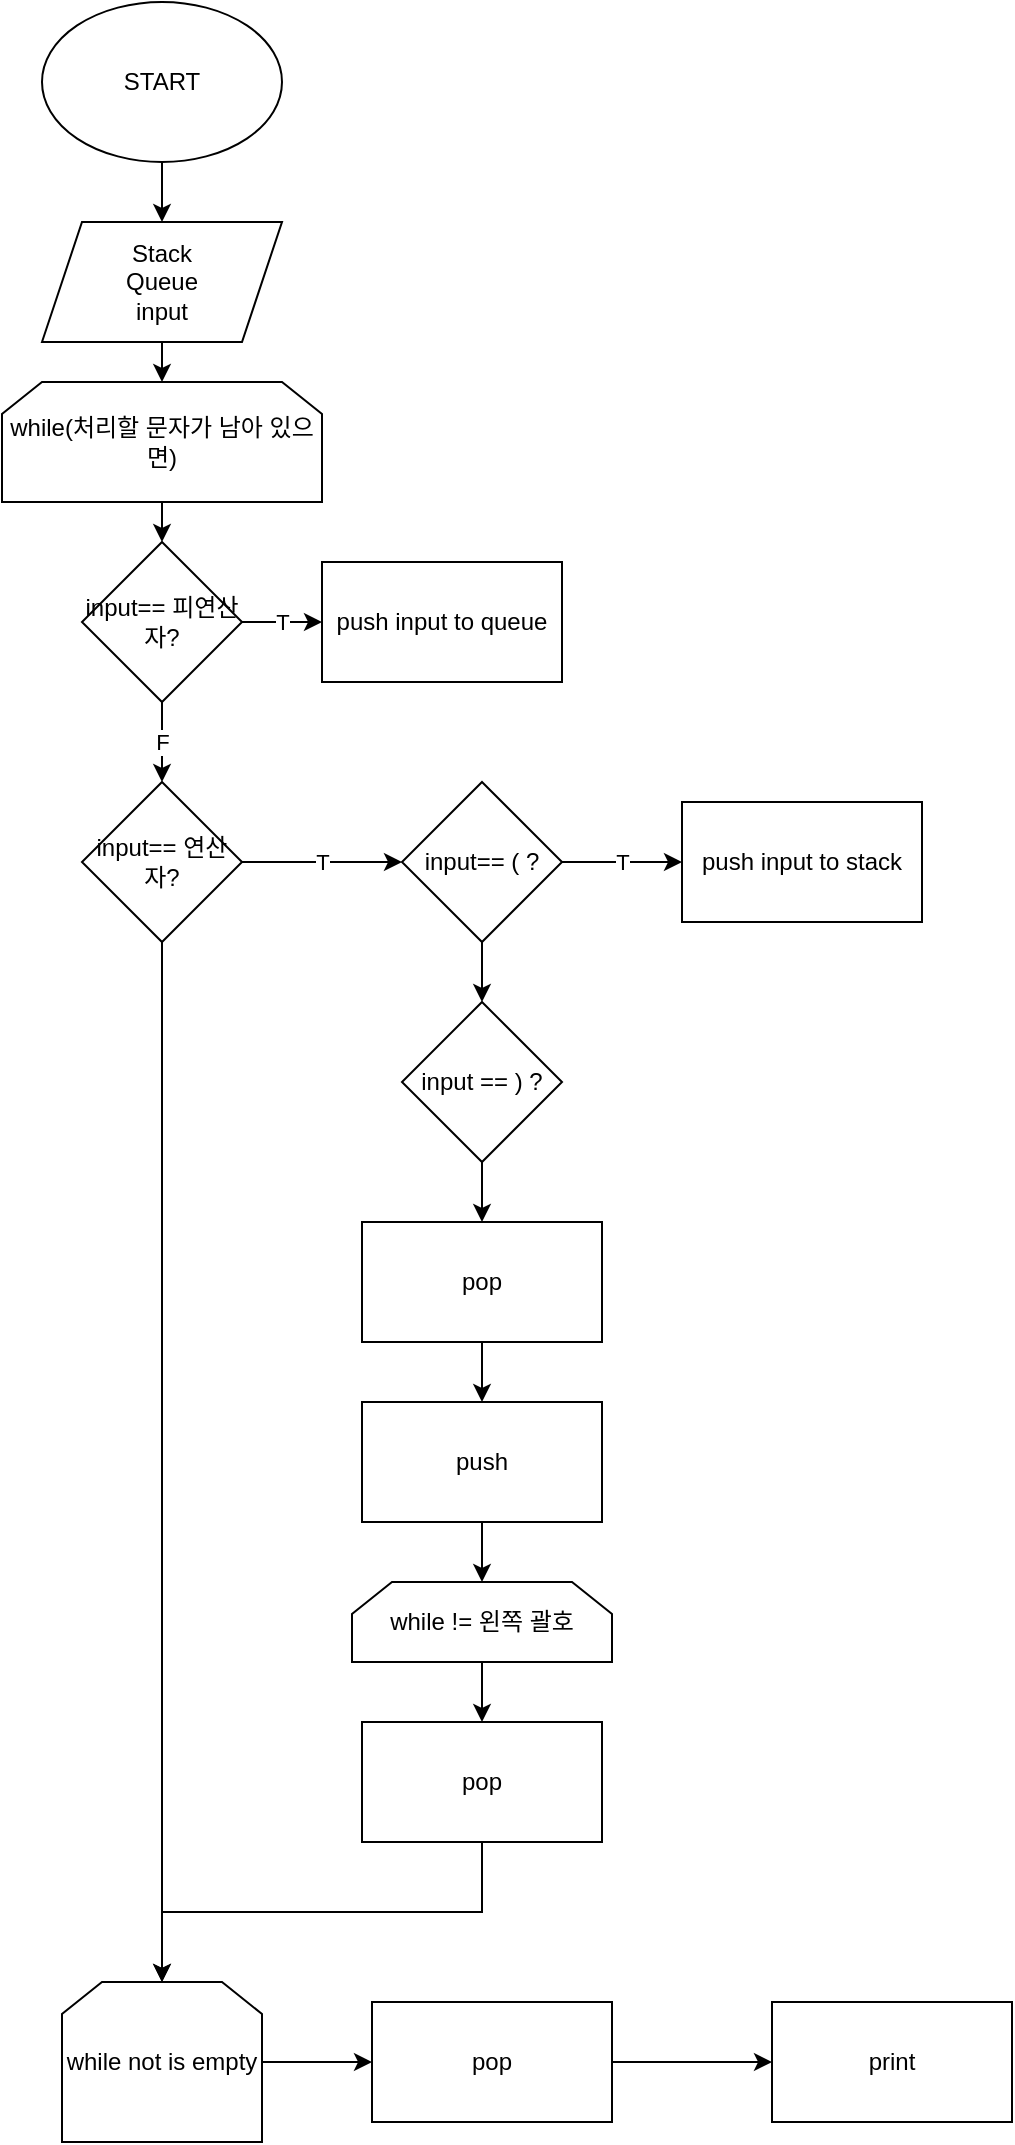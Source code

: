 <mxfile version="19.0.1" type="github">
  <diagram id="C5RBs43oDa-KdzZeNtuy" name="Page-1">
    <mxGraphModel dx="462" dy="913" grid="1" gridSize="10" guides="1" tooltips="1" connect="1" arrows="1" fold="1" page="1" pageScale="1" pageWidth="827" pageHeight="1169" math="0" shadow="0">
      <root>
        <mxCell id="WIyWlLk6GJQsqaUBKTNV-0" />
        <mxCell id="WIyWlLk6GJQsqaUBKTNV-1" parent="WIyWlLk6GJQsqaUBKTNV-0" />
        <mxCell id="Uif93kyi4HqsiEAqUYy--2" style="edgeStyle=orthogonalEdgeStyle;rounded=0;orthogonalLoop=1;jettySize=auto;html=1;exitX=0.5;exitY=1;exitDx=0;exitDy=0;entryX=0.5;entryY=0;entryDx=0;entryDy=0;" edge="1" parent="WIyWlLk6GJQsqaUBKTNV-1" source="Uif93kyi4HqsiEAqUYy--0" target="Uif93kyi4HqsiEAqUYy--1">
          <mxGeometry relative="1" as="geometry" />
        </mxCell>
        <mxCell id="Uif93kyi4HqsiEAqUYy--0" value="START" style="ellipse;whiteSpace=wrap;html=1;" vertex="1" parent="WIyWlLk6GJQsqaUBKTNV-1">
          <mxGeometry x="70" y="30" width="120" height="80" as="geometry" />
        </mxCell>
        <mxCell id="Uif93kyi4HqsiEAqUYy--3" style="edgeStyle=orthogonalEdgeStyle;rounded=0;orthogonalLoop=1;jettySize=auto;html=1;exitX=0.5;exitY=1;exitDx=0;exitDy=0;entryX=0.5;entryY=0;entryDx=0;entryDy=0;" edge="1" parent="WIyWlLk6GJQsqaUBKTNV-1" source="Uif93kyi4HqsiEAqUYy--1" target="Uif93kyi4HqsiEAqUYy--4">
          <mxGeometry relative="1" as="geometry">
            <mxPoint x="130" y="230" as="targetPoint" />
          </mxGeometry>
        </mxCell>
        <mxCell id="Uif93kyi4HqsiEAqUYy--1" value="Stack&lt;br&gt;Queue&lt;br&gt;input" style="shape=parallelogram;perimeter=parallelogramPerimeter;whiteSpace=wrap;html=1;fixedSize=1;" vertex="1" parent="WIyWlLk6GJQsqaUBKTNV-1">
          <mxGeometry x="70" y="140" width="120" height="60" as="geometry" />
        </mxCell>
        <mxCell id="Uif93kyi4HqsiEAqUYy--8" style="edgeStyle=orthogonalEdgeStyle;rounded=0;orthogonalLoop=1;jettySize=auto;html=1;exitX=0.5;exitY=1;exitDx=0;exitDy=0;entryX=0.5;entryY=0;entryDx=0;entryDy=0;" edge="1" parent="WIyWlLk6GJQsqaUBKTNV-1" source="Uif93kyi4HqsiEAqUYy--4" target="Uif93kyi4HqsiEAqUYy--5">
          <mxGeometry relative="1" as="geometry" />
        </mxCell>
        <mxCell id="Uif93kyi4HqsiEAqUYy--4" value="while(처리할 문자가 남아 있으면)" style="shape=loopLimit;whiteSpace=wrap;html=1;" vertex="1" parent="WIyWlLk6GJQsqaUBKTNV-1">
          <mxGeometry x="50" y="220" width="160" height="60" as="geometry" />
        </mxCell>
        <mxCell id="Uif93kyi4HqsiEAqUYy--6" value="T" style="edgeStyle=orthogonalEdgeStyle;rounded=0;orthogonalLoop=1;jettySize=auto;html=1;exitX=1;exitY=0.5;exitDx=0;exitDy=0;entryX=0;entryY=0.5;entryDx=0;entryDy=0;" edge="1" parent="WIyWlLk6GJQsqaUBKTNV-1" source="Uif93kyi4HqsiEAqUYy--5" target="Uif93kyi4HqsiEAqUYy--7">
          <mxGeometry relative="1" as="geometry">
            <mxPoint x="220" y="340" as="targetPoint" />
          </mxGeometry>
        </mxCell>
        <mxCell id="Uif93kyi4HqsiEAqUYy--10" value="F" style="edgeStyle=orthogonalEdgeStyle;rounded=0;orthogonalLoop=1;jettySize=auto;html=1;" edge="1" parent="WIyWlLk6GJQsqaUBKTNV-1" source="Uif93kyi4HqsiEAqUYy--5" target="Uif93kyi4HqsiEAqUYy--9">
          <mxGeometry relative="1" as="geometry" />
        </mxCell>
        <mxCell id="Uif93kyi4HqsiEAqUYy--5" value="input== 피연산자?" style="rhombus;whiteSpace=wrap;html=1;" vertex="1" parent="WIyWlLk6GJQsqaUBKTNV-1">
          <mxGeometry x="90" y="300" width="80" height="80" as="geometry" />
        </mxCell>
        <mxCell id="Uif93kyi4HqsiEAqUYy--7" value="push input to queue" style="rounded=0;whiteSpace=wrap;html=1;" vertex="1" parent="WIyWlLk6GJQsqaUBKTNV-1">
          <mxGeometry x="210" y="310" width="120" height="60" as="geometry" />
        </mxCell>
        <mxCell id="Uif93kyi4HqsiEAqUYy--15" value="T" style="edgeStyle=orthogonalEdgeStyle;rounded=0;orthogonalLoop=1;jettySize=auto;html=1;" edge="1" parent="WIyWlLk6GJQsqaUBKTNV-1" source="Uif93kyi4HqsiEAqUYy--9" target="Uif93kyi4HqsiEAqUYy--14">
          <mxGeometry relative="1" as="geometry" />
        </mxCell>
        <mxCell id="Uif93kyi4HqsiEAqUYy--40" value="" style="edgeStyle=orthogonalEdgeStyle;rounded=0;orthogonalLoop=1;jettySize=auto;html=1;entryX=0.5;entryY=0;entryDx=0;entryDy=0;" edge="1" parent="WIyWlLk6GJQsqaUBKTNV-1" source="Uif93kyi4HqsiEAqUYy--9" target="Uif93kyi4HqsiEAqUYy--41">
          <mxGeometry relative="1" as="geometry">
            <mxPoint x="130" y="990" as="targetPoint" />
          </mxGeometry>
        </mxCell>
        <mxCell id="Uif93kyi4HqsiEAqUYy--9" value="input== 연산자?" style="rhombus;whiteSpace=wrap;html=1;" vertex="1" parent="WIyWlLk6GJQsqaUBKTNV-1">
          <mxGeometry x="90" y="420" width="80" height="80" as="geometry" />
        </mxCell>
        <mxCell id="Uif93kyi4HqsiEAqUYy--18" value="T" style="edgeStyle=orthogonalEdgeStyle;rounded=0;orthogonalLoop=1;jettySize=auto;html=1;" edge="1" parent="WIyWlLk6GJQsqaUBKTNV-1" source="Uif93kyi4HqsiEAqUYy--14" target="Uif93kyi4HqsiEAqUYy--17">
          <mxGeometry relative="1" as="geometry" />
        </mxCell>
        <mxCell id="Uif93kyi4HqsiEAqUYy--23" value="" style="edgeStyle=orthogonalEdgeStyle;rounded=0;orthogonalLoop=1;jettySize=auto;html=1;" edge="1" parent="WIyWlLk6GJQsqaUBKTNV-1" source="Uif93kyi4HqsiEAqUYy--14" target="Uif93kyi4HqsiEAqUYy--22">
          <mxGeometry relative="1" as="geometry" />
        </mxCell>
        <mxCell id="Uif93kyi4HqsiEAqUYy--14" value="input== ( ?" style="rhombus;whiteSpace=wrap;html=1;" vertex="1" parent="WIyWlLk6GJQsqaUBKTNV-1">
          <mxGeometry x="250" y="420" width="80" height="80" as="geometry" />
        </mxCell>
        <mxCell id="Uif93kyi4HqsiEAqUYy--17" value="push input to stack" style="whiteSpace=wrap;html=1;" vertex="1" parent="WIyWlLk6GJQsqaUBKTNV-1">
          <mxGeometry x="390" y="430" width="120" height="60" as="geometry" />
        </mxCell>
        <mxCell id="Uif93kyi4HqsiEAqUYy--33" value="" style="edgeStyle=orthogonalEdgeStyle;rounded=0;orthogonalLoop=1;jettySize=auto;html=1;" edge="1" parent="WIyWlLk6GJQsqaUBKTNV-1" source="Uif93kyi4HqsiEAqUYy--22" target="Uif93kyi4HqsiEAqUYy--32">
          <mxGeometry relative="1" as="geometry" />
        </mxCell>
        <mxCell id="Uif93kyi4HqsiEAqUYy--22" value="input == ) ?" style="rhombus;whiteSpace=wrap;html=1;" vertex="1" parent="WIyWlLk6GJQsqaUBKTNV-1">
          <mxGeometry x="250" y="530" width="80" height="80" as="geometry" />
        </mxCell>
        <mxCell id="Uif93kyi4HqsiEAqUYy--30" value="" style="edgeStyle=orthogonalEdgeStyle;rounded=0;orthogonalLoop=1;jettySize=auto;html=1;" edge="1" parent="WIyWlLk6GJQsqaUBKTNV-1" source="Uif93kyi4HqsiEAqUYy--26" target="Uif93kyi4HqsiEAqUYy--29">
          <mxGeometry relative="1" as="geometry" />
        </mxCell>
        <mxCell id="Uif93kyi4HqsiEAqUYy--26" value="while != 왼쪽 괄호" style="shape=loopLimit;whiteSpace=wrap;html=1;" vertex="1" parent="WIyWlLk6GJQsqaUBKTNV-1">
          <mxGeometry x="225" y="820" width="130" height="40" as="geometry" />
        </mxCell>
        <mxCell id="Uif93kyi4HqsiEAqUYy--42" style="edgeStyle=orthogonalEdgeStyle;rounded=0;orthogonalLoop=1;jettySize=auto;html=1;exitX=0.5;exitY=1;exitDx=0;exitDy=0;entryX=0.5;entryY=0;entryDx=0;entryDy=0;" edge="1" parent="WIyWlLk6GJQsqaUBKTNV-1" source="Uif93kyi4HqsiEAqUYy--29" target="Uif93kyi4HqsiEAqUYy--41">
          <mxGeometry relative="1" as="geometry" />
        </mxCell>
        <mxCell id="Uif93kyi4HqsiEAqUYy--29" value="pop" style="whiteSpace=wrap;html=1;" vertex="1" parent="WIyWlLk6GJQsqaUBKTNV-1">
          <mxGeometry x="230" y="890" width="120" height="60" as="geometry" />
        </mxCell>
        <mxCell id="Uif93kyi4HqsiEAqUYy--36" value="" style="edgeStyle=orthogonalEdgeStyle;rounded=0;orthogonalLoop=1;jettySize=auto;html=1;" edge="1" parent="WIyWlLk6GJQsqaUBKTNV-1" source="Uif93kyi4HqsiEAqUYy--32" target="Uif93kyi4HqsiEAqUYy--35">
          <mxGeometry relative="1" as="geometry" />
        </mxCell>
        <mxCell id="Uif93kyi4HqsiEAqUYy--32" value="pop" style="whiteSpace=wrap;html=1;" vertex="1" parent="WIyWlLk6GJQsqaUBKTNV-1">
          <mxGeometry x="230" y="640" width="120" height="60" as="geometry" />
        </mxCell>
        <mxCell id="Uif93kyi4HqsiEAqUYy--37" style="edgeStyle=orthogonalEdgeStyle;rounded=0;orthogonalLoop=1;jettySize=auto;html=1;exitX=0.5;exitY=1;exitDx=0;exitDy=0;entryX=0.5;entryY=0;entryDx=0;entryDy=0;" edge="1" parent="WIyWlLk6GJQsqaUBKTNV-1" source="Uif93kyi4HqsiEAqUYy--35" target="Uif93kyi4HqsiEAqUYy--26">
          <mxGeometry relative="1" as="geometry" />
        </mxCell>
        <mxCell id="Uif93kyi4HqsiEAqUYy--35" value="push" style="whiteSpace=wrap;html=1;" vertex="1" parent="WIyWlLk6GJQsqaUBKTNV-1">
          <mxGeometry x="230" y="730" width="120" height="60" as="geometry" />
        </mxCell>
        <mxCell id="Uif93kyi4HqsiEAqUYy--44" value="" style="edgeStyle=orthogonalEdgeStyle;rounded=0;orthogonalLoop=1;jettySize=auto;html=1;" edge="1" parent="WIyWlLk6GJQsqaUBKTNV-1" source="Uif93kyi4HqsiEAqUYy--41" target="Uif93kyi4HqsiEAqUYy--43">
          <mxGeometry relative="1" as="geometry" />
        </mxCell>
        <mxCell id="Uif93kyi4HqsiEAqUYy--41" value="while not is empty" style="shape=loopLimit;whiteSpace=wrap;html=1;" vertex="1" parent="WIyWlLk6GJQsqaUBKTNV-1">
          <mxGeometry x="80" y="1020" width="100" height="80" as="geometry" />
        </mxCell>
        <mxCell id="Uif93kyi4HqsiEAqUYy--47" value="" style="edgeStyle=orthogonalEdgeStyle;rounded=0;orthogonalLoop=1;jettySize=auto;html=1;" edge="1" parent="WIyWlLk6GJQsqaUBKTNV-1" source="Uif93kyi4HqsiEAqUYy--43" target="Uif93kyi4HqsiEAqUYy--46">
          <mxGeometry relative="1" as="geometry" />
        </mxCell>
        <mxCell id="Uif93kyi4HqsiEAqUYy--43" value="pop" style="whiteSpace=wrap;html=1;" vertex="1" parent="WIyWlLk6GJQsqaUBKTNV-1">
          <mxGeometry x="235" y="1030" width="120" height="60" as="geometry" />
        </mxCell>
        <mxCell id="Uif93kyi4HqsiEAqUYy--46" value="print" style="whiteSpace=wrap;html=1;" vertex="1" parent="WIyWlLk6GJQsqaUBKTNV-1">
          <mxGeometry x="435" y="1030" width="120" height="60" as="geometry" />
        </mxCell>
      </root>
    </mxGraphModel>
  </diagram>
</mxfile>
